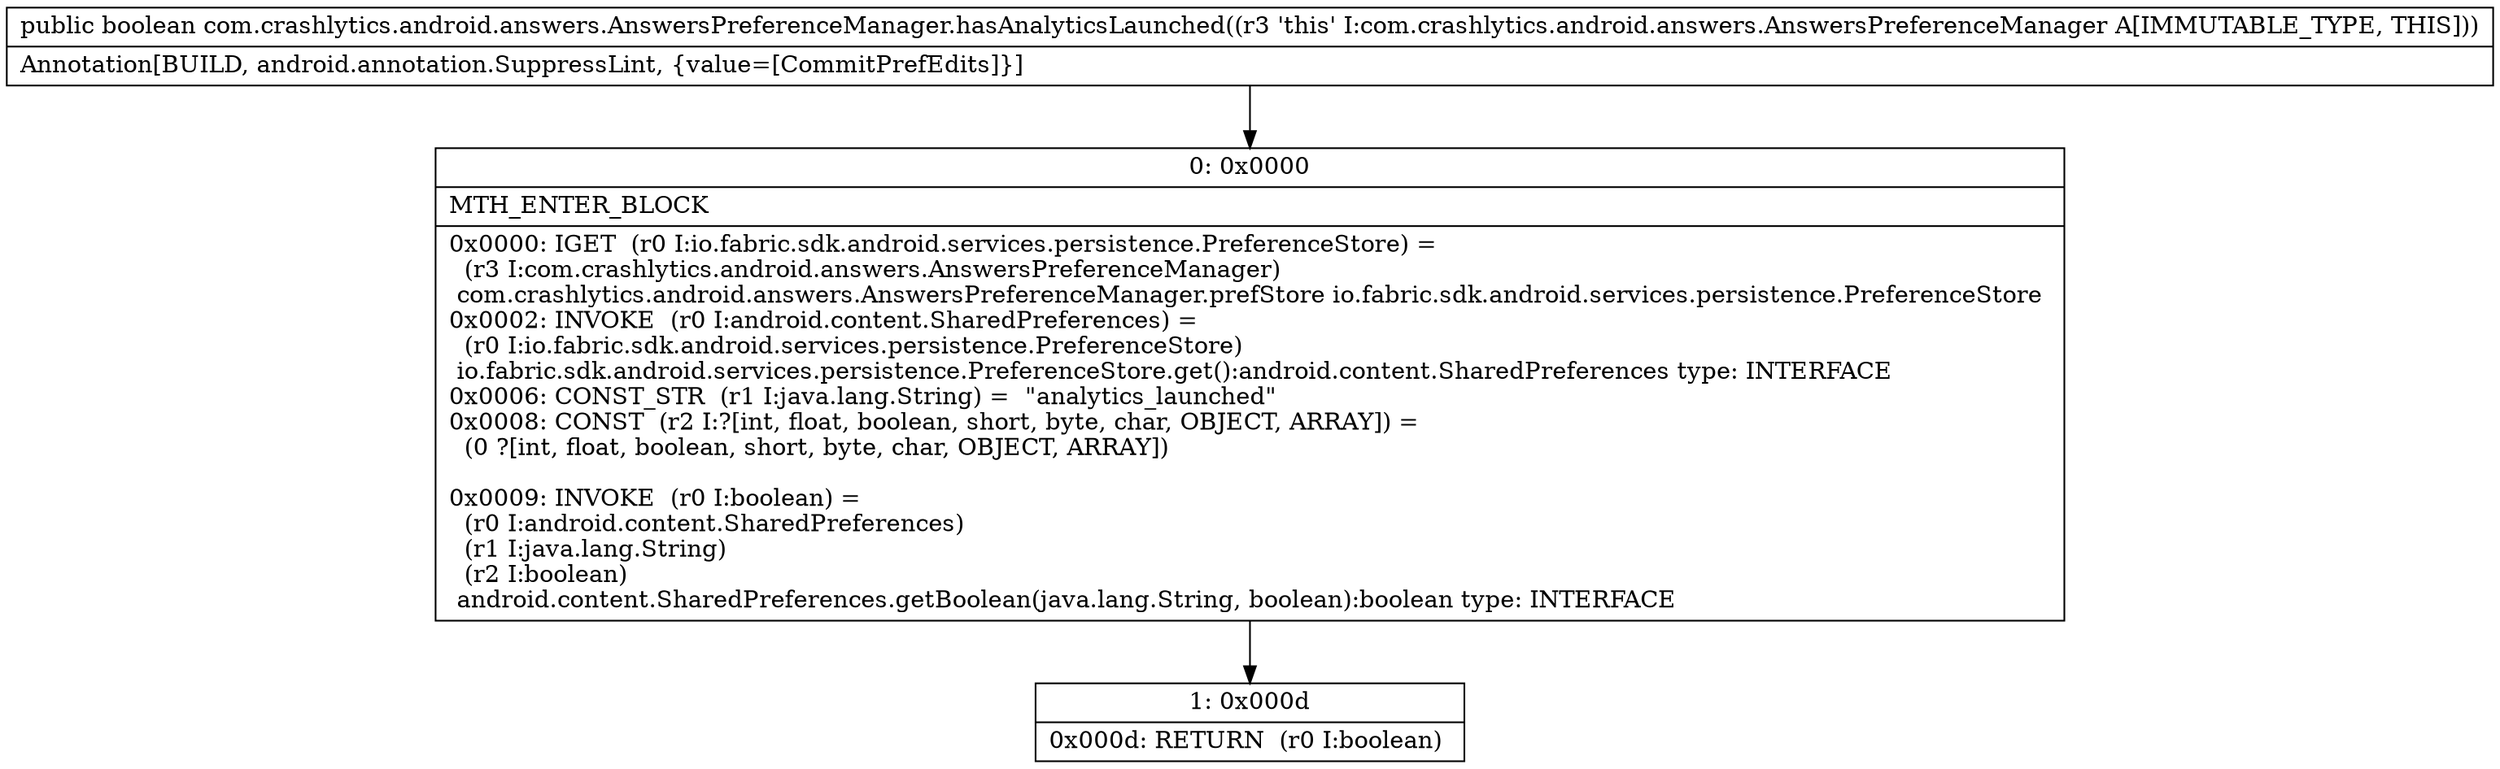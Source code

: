 digraph "CFG forcom.crashlytics.android.answers.AnswersPreferenceManager.hasAnalyticsLaunched()Z" {
Node_0 [shape=record,label="{0\:\ 0x0000|MTH_ENTER_BLOCK\l|0x0000: IGET  (r0 I:io.fabric.sdk.android.services.persistence.PreferenceStore) = \l  (r3 I:com.crashlytics.android.answers.AnswersPreferenceManager)\l com.crashlytics.android.answers.AnswersPreferenceManager.prefStore io.fabric.sdk.android.services.persistence.PreferenceStore \l0x0002: INVOKE  (r0 I:android.content.SharedPreferences) = \l  (r0 I:io.fabric.sdk.android.services.persistence.PreferenceStore)\l io.fabric.sdk.android.services.persistence.PreferenceStore.get():android.content.SharedPreferences type: INTERFACE \l0x0006: CONST_STR  (r1 I:java.lang.String) =  \"analytics_launched\" \l0x0008: CONST  (r2 I:?[int, float, boolean, short, byte, char, OBJECT, ARRAY]) = \l  (0 ?[int, float, boolean, short, byte, char, OBJECT, ARRAY])\l \l0x0009: INVOKE  (r0 I:boolean) = \l  (r0 I:android.content.SharedPreferences)\l  (r1 I:java.lang.String)\l  (r2 I:boolean)\l android.content.SharedPreferences.getBoolean(java.lang.String, boolean):boolean type: INTERFACE \l}"];
Node_1 [shape=record,label="{1\:\ 0x000d|0x000d: RETURN  (r0 I:boolean) \l}"];
MethodNode[shape=record,label="{public boolean com.crashlytics.android.answers.AnswersPreferenceManager.hasAnalyticsLaunched((r3 'this' I:com.crashlytics.android.answers.AnswersPreferenceManager A[IMMUTABLE_TYPE, THIS]))  | Annotation[BUILD, android.annotation.SuppressLint, \{value=[CommitPrefEdits]\}]\l}"];
MethodNode -> Node_0;
Node_0 -> Node_1;
}

